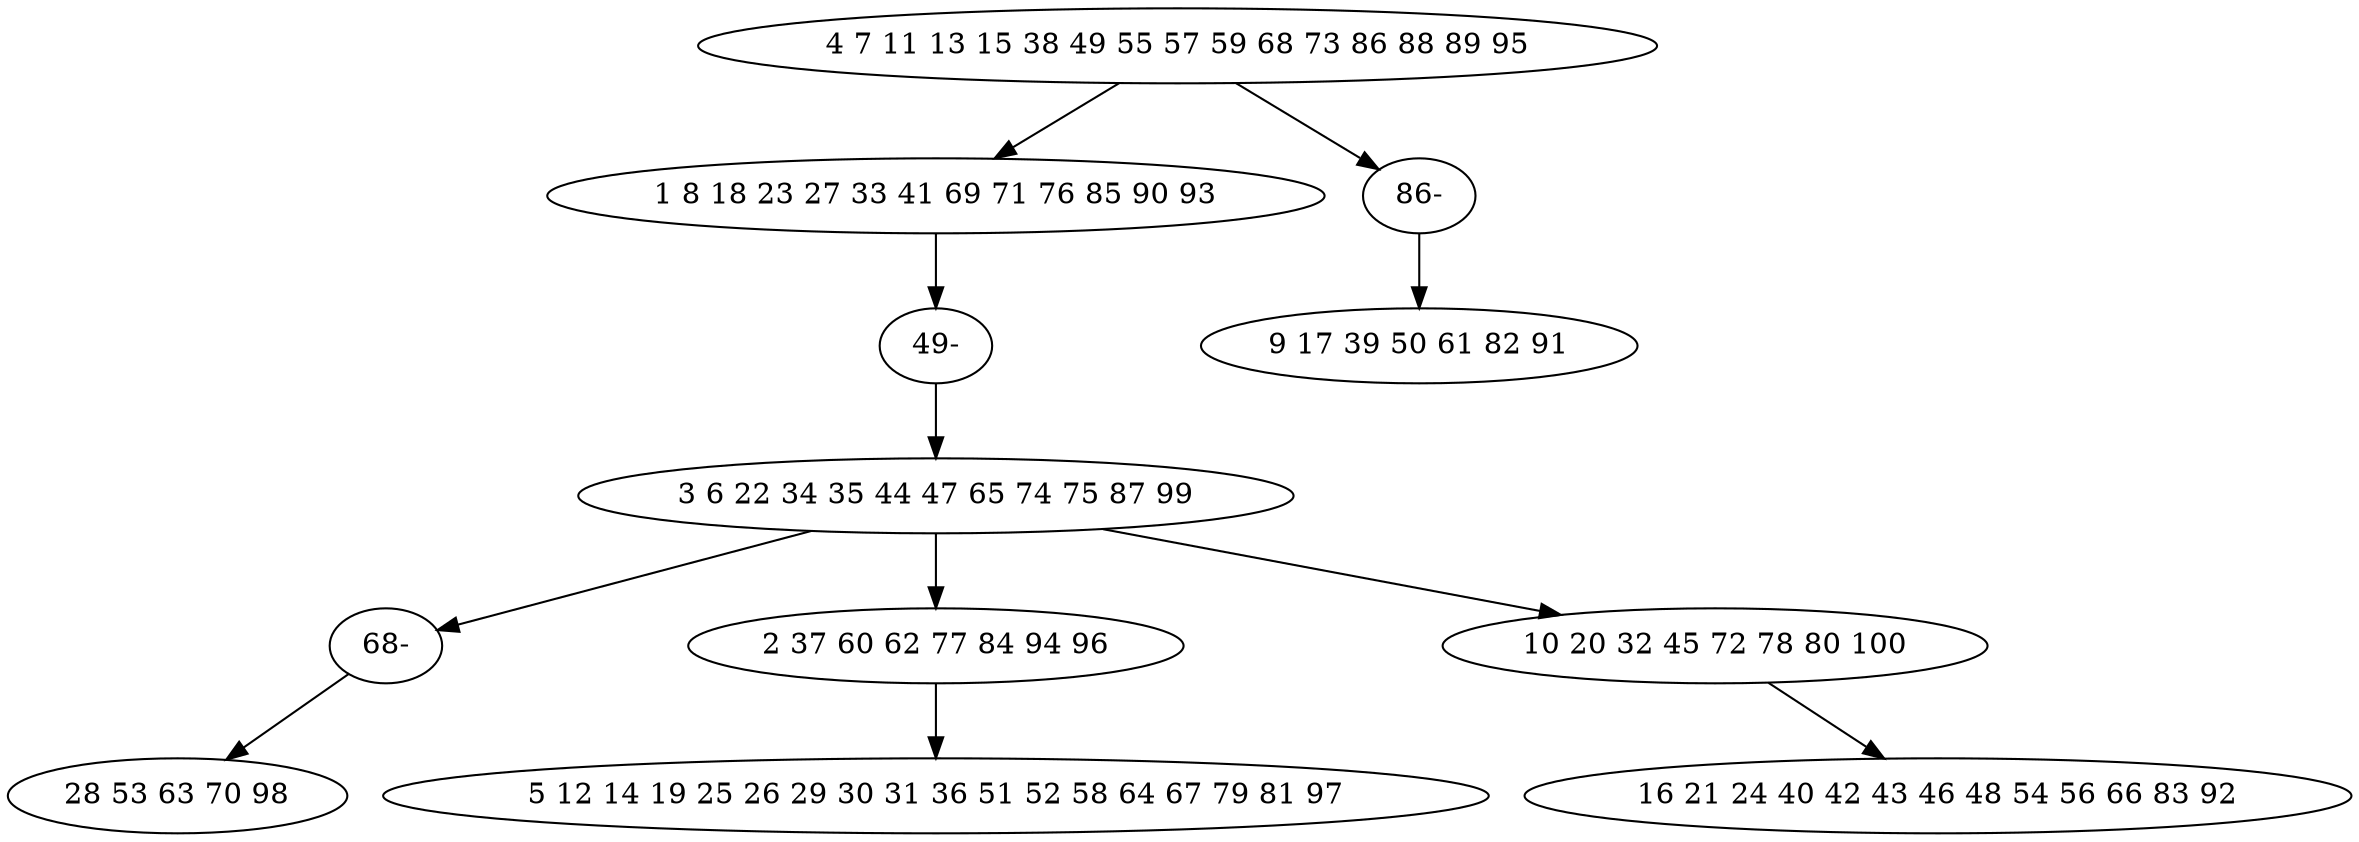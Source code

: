 digraph true_tree {
	"0" -> "1"
	"1" -> "9"
	"0" -> "11"
	"2" -> "10"
	"2" -> "5"
	"5" -> "6"
	"2" -> "7"
	"7" -> "8"
	"9" -> "2"
	"10" -> "4"
	"11" -> "3"
	"0" [label="4 7 11 13 15 38 49 55 57 59 68 73 86 88 89 95"];
	"1" [label="1 8 18 23 27 33 41 69 71 76 85 90 93"];
	"2" [label="3 6 22 34 35 44 47 65 74 75 87 99"];
	"3" [label="9 17 39 50 61 82 91"];
	"4" [label="28 53 63 70 98"];
	"5" [label="2 37 60 62 77 84 94 96"];
	"6" [label="5 12 14 19 25 26 29 30 31 36 51 52 58 64 67 79 81 97"];
	"7" [label="10 20 32 45 72 78 80 100"];
	"8" [label="16 21 24 40 42 43 46 48 54 56 66 83 92"];
	"9" [label="49-"];
	"10" [label="68-"];
	"11" [label="86-"];
}
